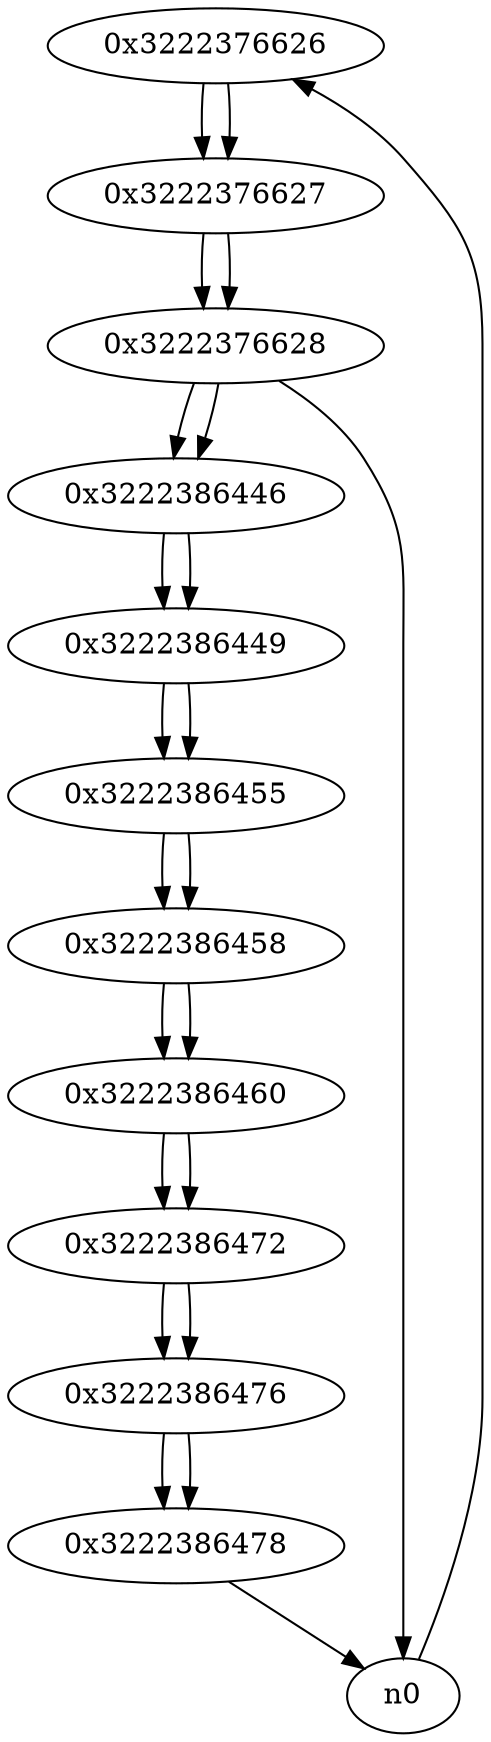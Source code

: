 digraph G{
/* nodes */
  n1 [label="0x3222376626"]
  n2 [label="0x3222376627"]
  n3 [label="0x3222376628"]
  n4 [label="0x3222386446"]
  n5 [label="0x3222386449"]
  n6 [label="0x3222386455"]
  n7 [label="0x3222386458"]
  n8 [label="0x3222386460"]
  n9 [label="0x3222386472"]
  n10 [label="0x3222386476"]
  n11 [label="0x3222386478"]
/* edges */
n1 -> n2;
n0 -> n1;
n2 -> n3;
n1 -> n2;
n3 -> n4;
n3 -> n0;
n2 -> n3;
n4 -> n5;
n3 -> n4;
n5 -> n6;
n4 -> n5;
n6 -> n7;
n5 -> n6;
n7 -> n8;
n6 -> n7;
n8 -> n9;
n7 -> n8;
n9 -> n10;
n8 -> n9;
n10 -> n11;
n9 -> n10;
n11 -> n0;
n10 -> n11;
}
